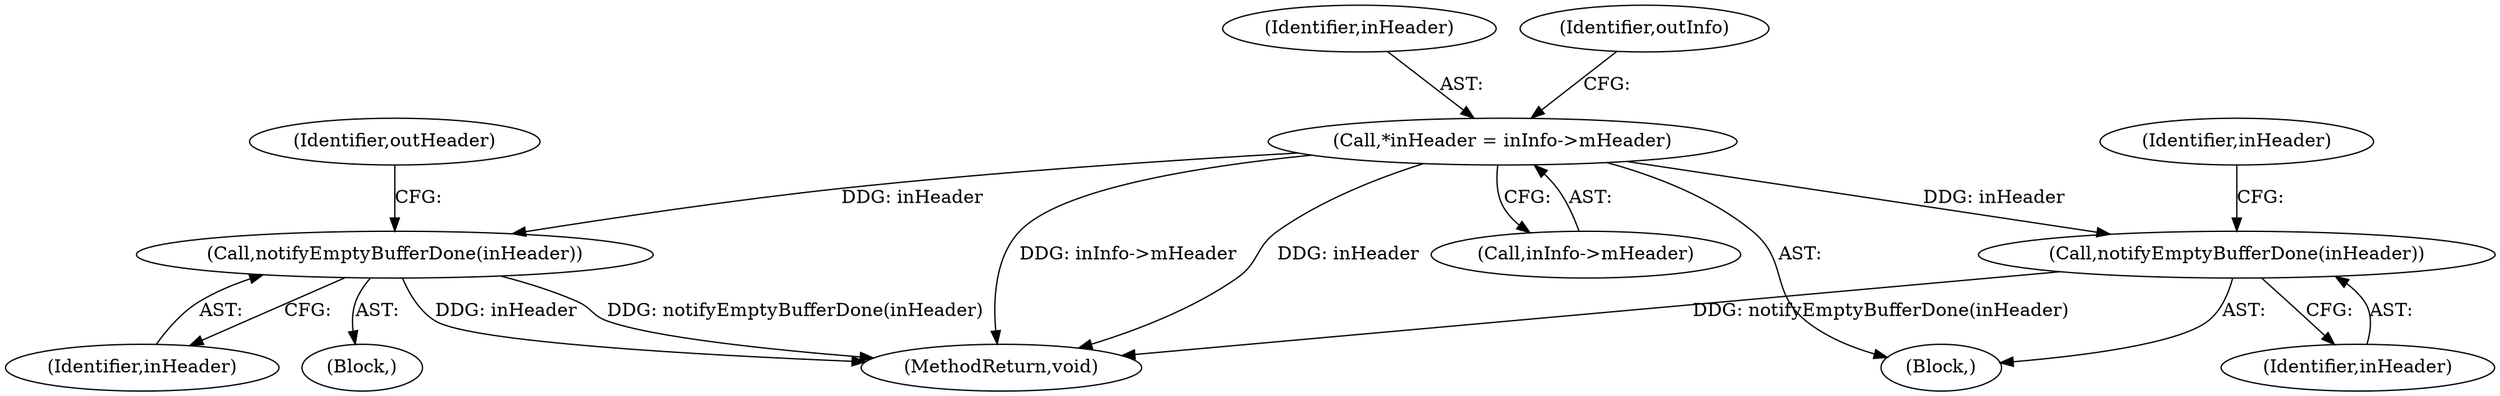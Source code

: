 digraph "0_Android_5a6788730acfc6fd8f4a6ef89d2c376572a26b55@pointer" {
"1000137" [label="(Call,*inHeader = inInfo->mHeader)"];
"1000177" [label="(Call,notifyEmptyBufferDone(inHeader))"];
"1000404" [label="(Call,notifyEmptyBufferDone(inHeader))"];
"1000404" [label="(Call,notifyEmptyBufferDone(inHeader))"];
"1000177" [label="(Call,notifyEmptyBufferDone(inHeader))"];
"1000407" [label="(Identifier,inHeader)"];
"1000130" [label="(Block,)"];
"1000138" [label="(Identifier,inHeader)"];
"1000409" [label="(MethodReturn,void)"];
"1000181" [label="(Identifier,outHeader)"];
"1000169" [label="(Block,)"];
"1000178" [label="(Identifier,inHeader)"];
"1000139" [label="(Call,inInfo->mHeader)"];
"1000405" [label="(Identifier,inHeader)"];
"1000137" [label="(Call,*inHeader = inInfo->mHeader)"];
"1000144" [label="(Identifier,outInfo)"];
"1000137" -> "1000130"  [label="AST: "];
"1000137" -> "1000139"  [label="CFG: "];
"1000138" -> "1000137"  [label="AST: "];
"1000139" -> "1000137"  [label="AST: "];
"1000144" -> "1000137"  [label="CFG: "];
"1000137" -> "1000409"  [label="DDG: inInfo->mHeader"];
"1000137" -> "1000409"  [label="DDG: inHeader"];
"1000137" -> "1000177"  [label="DDG: inHeader"];
"1000137" -> "1000404"  [label="DDG: inHeader"];
"1000177" -> "1000169"  [label="AST: "];
"1000177" -> "1000178"  [label="CFG: "];
"1000178" -> "1000177"  [label="AST: "];
"1000181" -> "1000177"  [label="CFG: "];
"1000177" -> "1000409"  [label="DDG: inHeader"];
"1000177" -> "1000409"  [label="DDG: notifyEmptyBufferDone(inHeader)"];
"1000404" -> "1000130"  [label="AST: "];
"1000404" -> "1000405"  [label="CFG: "];
"1000405" -> "1000404"  [label="AST: "];
"1000407" -> "1000404"  [label="CFG: "];
"1000404" -> "1000409"  [label="DDG: notifyEmptyBufferDone(inHeader)"];
}
